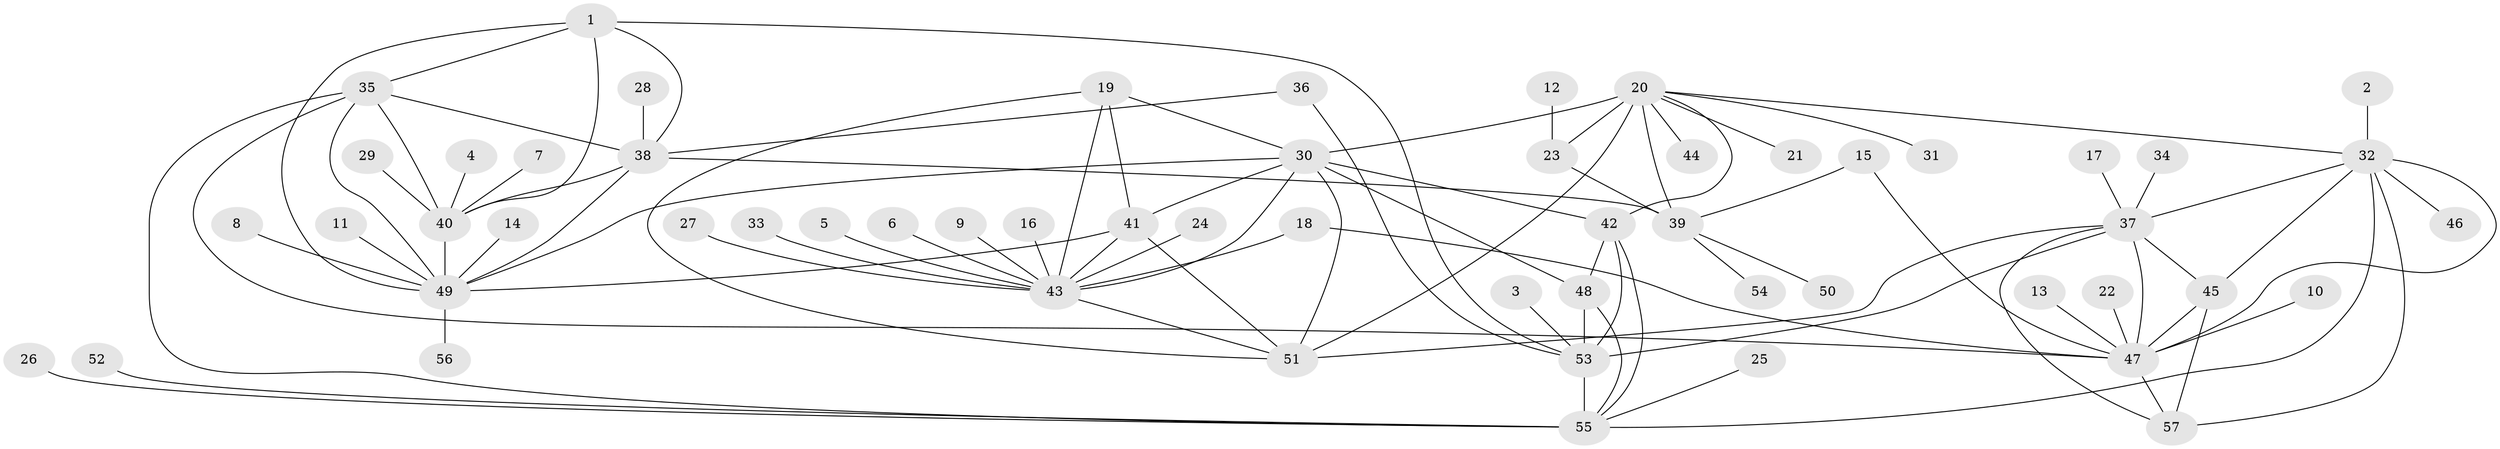 // original degree distribution, {5: 0.03508771929824561, 9: 0.03508771929824561, 7: 0.05263157894736842, 8: 0.02631578947368421, 10: 0.02631578947368421, 13: 0.008771929824561403, 6: 0.017543859649122806, 12: 0.017543859649122806, 3: 0.017543859649122806, 1: 0.6052631578947368, 2: 0.14912280701754385, 4: 0.008771929824561403}
// Generated by graph-tools (version 1.1) at 2025/26/03/09/25 03:26:45]
// undirected, 57 vertices, 92 edges
graph export_dot {
graph [start="1"]
  node [color=gray90,style=filled];
  1;
  2;
  3;
  4;
  5;
  6;
  7;
  8;
  9;
  10;
  11;
  12;
  13;
  14;
  15;
  16;
  17;
  18;
  19;
  20;
  21;
  22;
  23;
  24;
  25;
  26;
  27;
  28;
  29;
  30;
  31;
  32;
  33;
  34;
  35;
  36;
  37;
  38;
  39;
  40;
  41;
  42;
  43;
  44;
  45;
  46;
  47;
  48;
  49;
  50;
  51;
  52;
  53;
  54;
  55;
  56;
  57;
  1 -- 35 [weight=1.0];
  1 -- 38 [weight=1.0];
  1 -- 40 [weight=1.0];
  1 -- 49 [weight=1.0];
  1 -- 53 [weight=1.0];
  2 -- 32 [weight=1.0];
  3 -- 53 [weight=1.0];
  4 -- 40 [weight=1.0];
  5 -- 43 [weight=1.0];
  6 -- 43 [weight=1.0];
  7 -- 40 [weight=1.0];
  8 -- 49 [weight=1.0];
  9 -- 43 [weight=1.0];
  10 -- 47 [weight=1.0];
  11 -- 49 [weight=1.0];
  12 -- 23 [weight=1.0];
  13 -- 47 [weight=1.0];
  14 -- 49 [weight=1.0];
  15 -- 39 [weight=1.0];
  15 -- 47 [weight=1.0];
  16 -- 43 [weight=1.0];
  17 -- 37 [weight=1.0];
  18 -- 43 [weight=1.0];
  18 -- 47 [weight=1.0];
  19 -- 30 [weight=1.0];
  19 -- 41 [weight=1.0];
  19 -- 43 [weight=1.0];
  19 -- 51 [weight=1.0];
  20 -- 21 [weight=1.0];
  20 -- 23 [weight=3.0];
  20 -- 30 [weight=1.0];
  20 -- 31 [weight=1.0];
  20 -- 32 [weight=1.0];
  20 -- 39 [weight=3.0];
  20 -- 42 [weight=1.0];
  20 -- 44 [weight=1.0];
  20 -- 51 [weight=1.0];
  22 -- 47 [weight=1.0];
  23 -- 39 [weight=1.0];
  24 -- 43 [weight=1.0];
  25 -- 55 [weight=1.0];
  26 -- 55 [weight=1.0];
  27 -- 43 [weight=1.0];
  28 -- 38 [weight=1.0];
  29 -- 40 [weight=1.0];
  30 -- 41 [weight=1.0];
  30 -- 42 [weight=1.0];
  30 -- 43 [weight=1.0];
  30 -- 48 [weight=1.0];
  30 -- 49 [weight=1.0];
  30 -- 51 [weight=1.0];
  32 -- 37 [weight=1.0];
  32 -- 45 [weight=1.0];
  32 -- 46 [weight=1.0];
  32 -- 47 [weight=1.0];
  32 -- 55 [weight=1.0];
  32 -- 57 [weight=1.0];
  33 -- 43 [weight=1.0];
  34 -- 37 [weight=1.0];
  35 -- 38 [weight=1.0];
  35 -- 40 [weight=1.0];
  35 -- 47 [weight=1.0];
  35 -- 49 [weight=1.0];
  35 -- 55 [weight=1.0];
  36 -- 38 [weight=1.0];
  36 -- 53 [weight=1.0];
  37 -- 45 [weight=1.0];
  37 -- 47 [weight=1.0];
  37 -- 51 [weight=1.0];
  37 -- 53 [weight=1.0];
  37 -- 57 [weight=1.0];
  38 -- 39 [weight=1.0];
  38 -- 40 [weight=1.0];
  38 -- 49 [weight=1.0];
  39 -- 50 [weight=1.0];
  39 -- 54 [weight=1.0];
  40 -- 49 [weight=1.0];
  41 -- 43 [weight=1.0];
  41 -- 49 [weight=1.0];
  41 -- 51 [weight=1.0];
  42 -- 48 [weight=1.0];
  42 -- 53 [weight=2.0];
  42 -- 55 [weight=1.0];
  43 -- 51 [weight=1.0];
  45 -- 47 [weight=1.0];
  45 -- 57 [weight=1.0];
  47 -- 57 [weight=1.0];
  48 -- 53 [weight=2.0];
  48 -- 55 [weight=1.0];
  49 -- 56 [weight=1.0];
  52 -- 55 [weight=1.0];
  53 -- 55 [weight=2.0];
}
